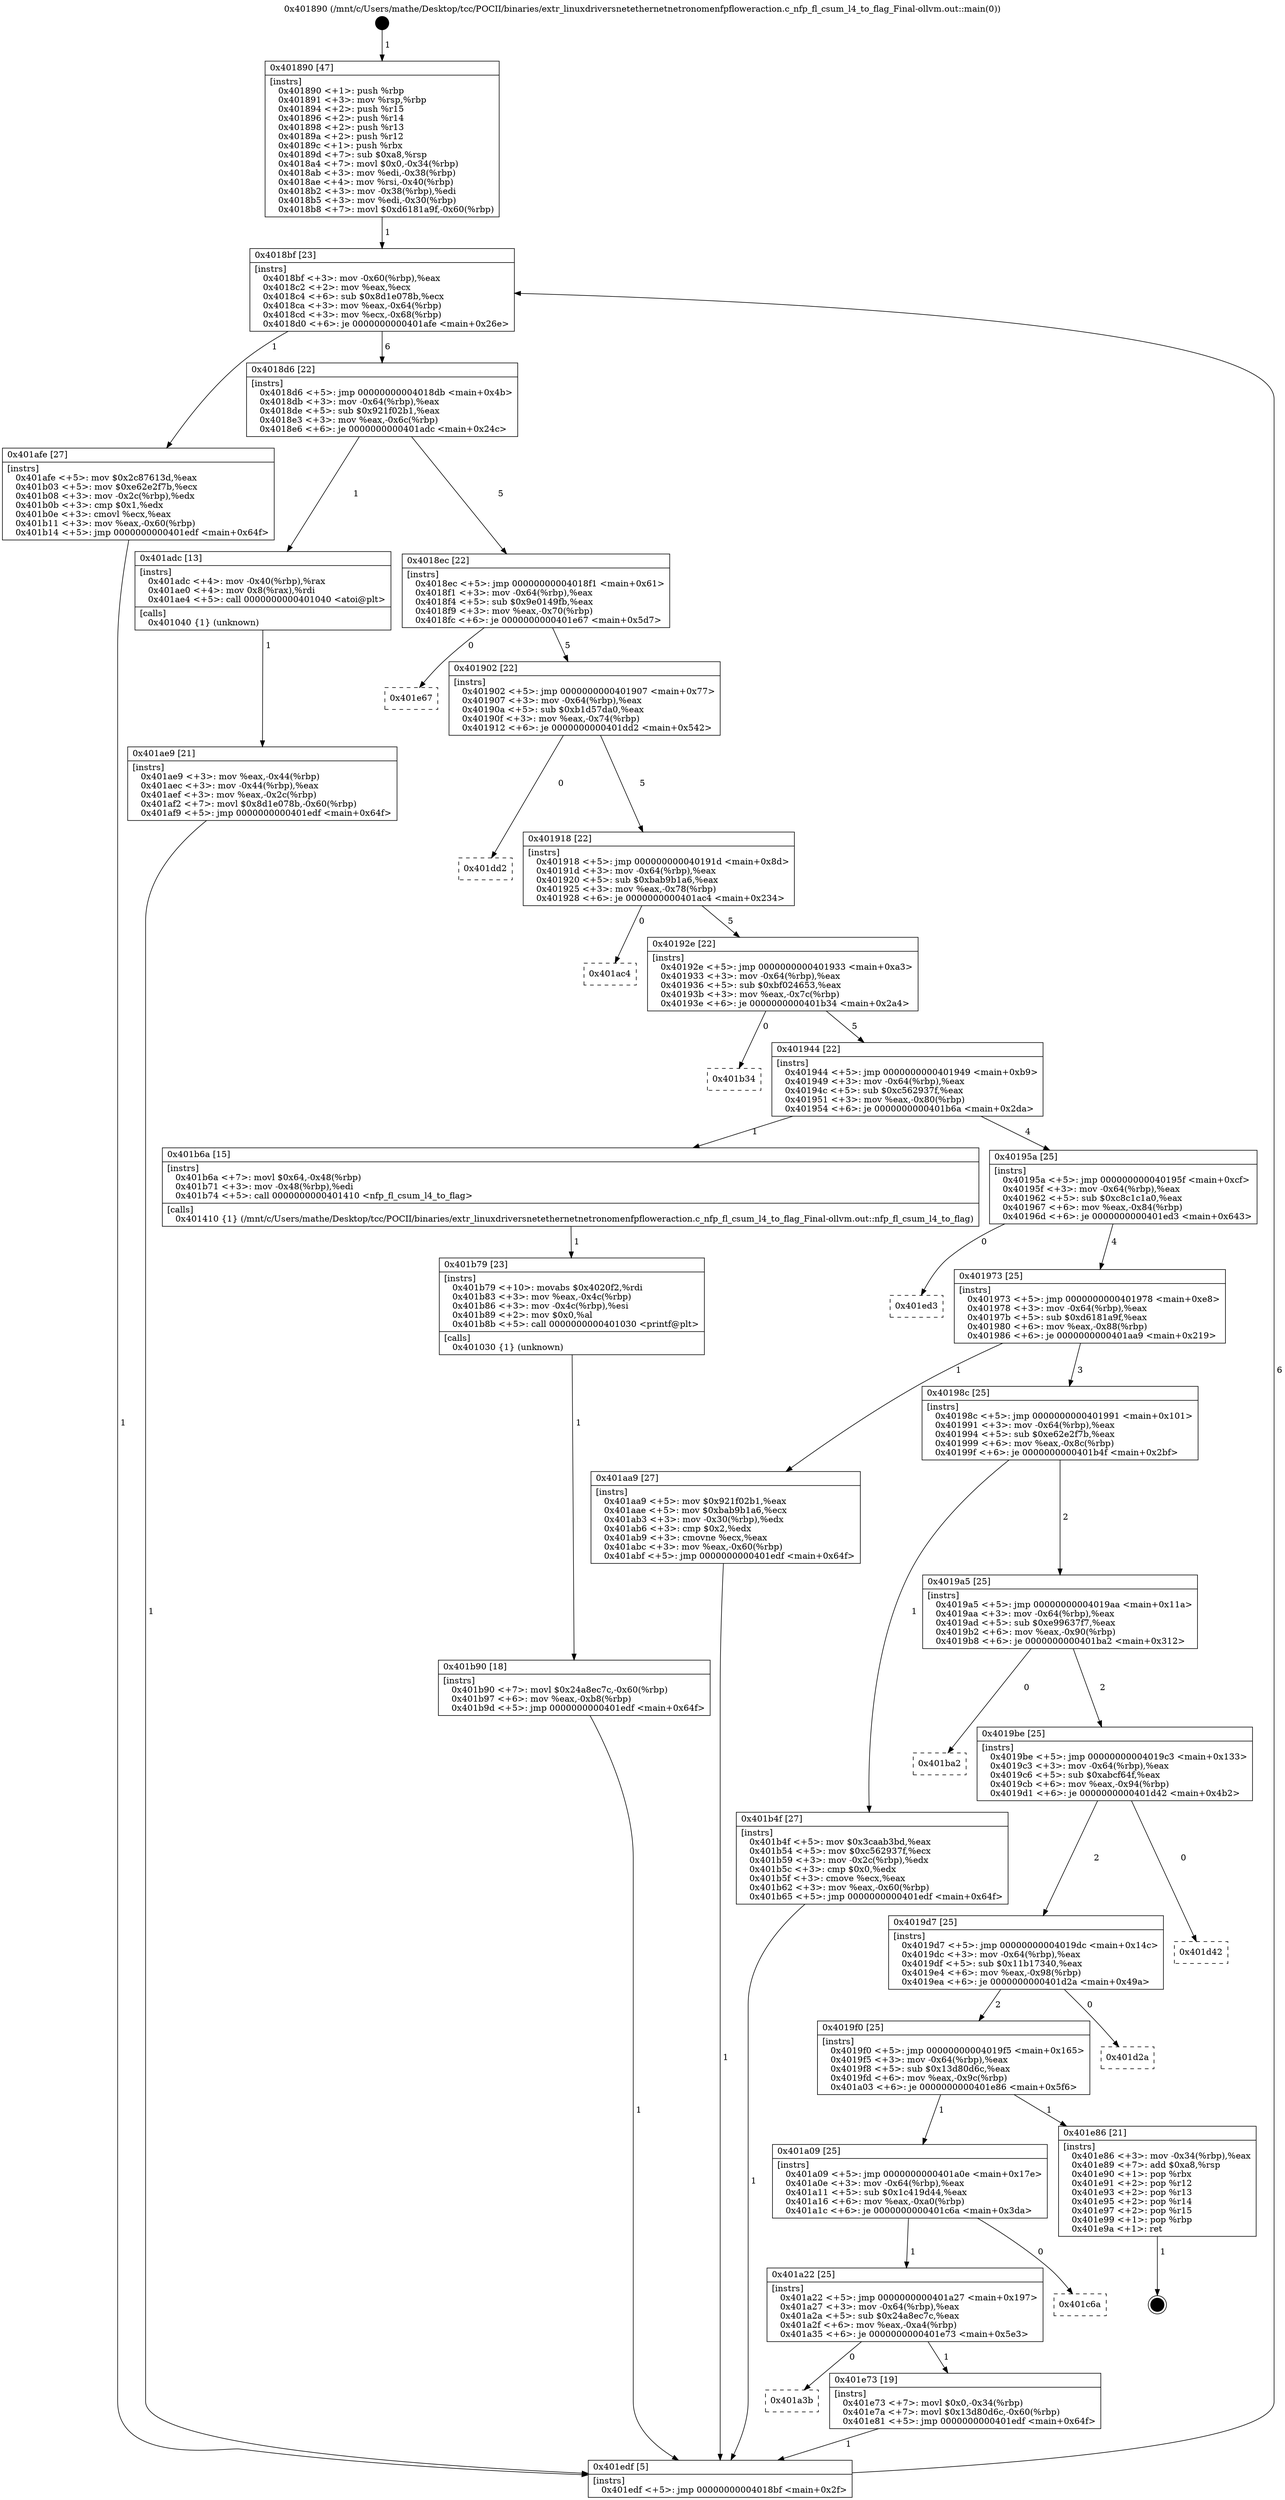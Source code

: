 digraph "0x401890" {
  label = "0x401890 (/mnt/c/Users/mathe/Desktop/tcc/POCII/binaries/extr_linuxdriversnetethernetnetronomenfpfloweraction.c_nfp_fl_csum_l4_to_flag_Final-ollvm.out::main(0))"
  labelloc = "t"
  node[shape=record]

  Entry [label="",width=0.3,height=0.3,shape=circle,fillcolor=black,style=filled]
  "0x4018bf" [label="{
     0x4018bf [23]\l
     | [instrs]\l
     &nbsp;&nbsp;0x4018bf \<+3\>: mov -0x60(%rbp),%eax\l
     &nbsp;&nbsp;0x4018c2 \<+2\>: mov %eax,%ecx\l
     &nbsp;&nbsp;0x4018c4 \<+6\>: sub $0x8d1e078b,%ecx\l
     &nbsp;&nbsp;0x4018ca \<+3\>: mov %eax,-0x64(%rbp)\l
     &nbsp;&nbsp;0x4018cd \<+3\>: mov %ecx,-0x68(%rbp)\l
     &nbsp;&nbsp;0x4018d0 \<+6\>: je 0000000000401afe \<main+0x26e\>\l
  }"]
  "0x401afe" [label="{
     0x401afe [27]\l
     | [instrs]\l
     &nbsp;&nbsp;0x401afe \<+5\>: mov $0x2c87613d,%eax\l
     &nbsp;&nbsp;0x401b03 \<+5\>: mov $0xe62e2f7b,%ecx\l
     &nbsp;&nbsp;0x401b08 \<+3\>: mov -0x2c(%rbp),%edx\l
     &nbsp;&nbsp;0x401b0b \<+3\>: cmp $0x1,%edx\l
     &nbsp;&nbsp;0x401b0e \<+3\>: cmovl %ecx,%eax\l
     &nbsp;&nbsp;0x401b11 \<+3\>: mov %eax,-0x60(%rbp)\l
     &nbsp;&nbsp;0x401b14 \<+5\>: jmp 0000000000401edf \<main+0x64f\>\l
  }"]
  "0x4018d6" [label="{
     0x4018d6 [22]\l
     | [instrs]\l
     &nbsp;&nbsp;0x4018d6 \<+5\>: jmp 00000000004018db \<main+0x4b\>\l
     &nbsp;&nbsp;0x4018db \<+3\>: mov -0x64(%rbp),%eax\l
     &nbsp;&nbsp;0x4018de \<+5\>: sub $0x921f02b1,%eax\l
     &nbsp;&nbsp;0x4018e3 \<+3\>: mov %eax,-0x6c(%rbp)\l
     &nbsp;&nbsp;0x4018e6 \<+6\>: je 0000000000401adc \<main+0x24c\>\l
  }"]
  Exit [label="",width=0.3,height=0.3,shape=circle,fillcolor=black,style=filled,peripheries=2]
  "0x401adc" [label="{
     0x401adc [13]\l
     | [instrs]\l
     &nbsp;&nbsp;0x401adc \<+4\>: mov -0x40(%rbp),%rax\l
     &nbsp;&nbsp;0x401ae0 \<+4\>: mov 0x8(%rax),%rdi\l
     &nbsp;&nbsp;0x401ae4 \<+5\>: call 0000000000401040 \<atoi@plt\>\l
     | [calls]\l
     &nbsp;&nbsp;0x401040 \{1\} (unknown)\l
  }"]
  "0x4018ec" [label="{
     0x4018ec [22]\l
     | [instrs]\l
     &nbsp;&nbsp;0x4018ec \<+5\>: jmp 00000000004018f1 \<main+0x61\>\l
     &nbsp;&nbsp;0x4018f1 \<+3\>: mov -0x64(%rbp),%eax\l
     &nbsp;&nbsp;0x4018f4 \<+5\>: sub $0x9e0149fb,%eax\l
     &nbsp;&nbsp;0x4018f9 \<+3\>: mov %eax,-0x70(%rbp)\l
     &nbsp;&nbsp;0x4018fc \<+6\>: je 0000000000401e67 \<main+0x5d7\>\l
  }"]
  "0x401a3b" [label="{
     0x401a3b\l
  }", style=dashed]
  "0x401e67" [label="{
     0x401e67\l
  }", style=dashed]
  "0x401902" [label="{
     0x401902 [22]\l
     | [instrs]\l
     &nbsp;&nbsp;0x401902 \<+5\>: jmp 0000000000401907 \<main+0x77\>\l
     &nbsp;&nbsp;0x401907 \<+3\>: mov -0x64(%rbp),%eax\l
     &nbsp;&nbsp;0x40190a \<+5\>: sub $0xb1d57da0,%eax\l
     &nbsp;&nbsp;0x40190f \<+3\>: mov %eax,-0x74(%rbp)\l
     &nbsp;&nbsp;0x401912 \<+6\>: je 0000000000401dd2 \<main+0x542\>\l
  }"]
  "0x401e73" [label="{
     0x401e73 [19]\l
     | [instrs]\l
     &nbsp;&nbsp;0x401e73 \<+7\>: movl $0x0,-0x34(%rbp)\l
     &nbsp;&nbsp;0x401e7a \<+7\>: movl $0x13d80d6c,-0x60(%rbp)\l
     &nbsp;&nbsp;0x401e81 \<+5\>: jmp 0000000000401edf \<main+0x64f\>\l
  }"]
  "0x401dd2" [label="{
     0x401dd2\l
  }", style=dashed]
  "0x401918" [label="{
     0x401918 [22]\l
     | [instrs]\l
     &nbsp;&nbsp;0x401918 \<+5\>: jmp 000000000040191d \<main+0x8d\>\l
     &nbsp;&nbsp;0x40191d \<+3\>: mov -0x64(%rbp),%eax\l
     &nbsp;&nbsp;0x401920 \<+5\>: sub $0xbab9b1a6,%eax\l
     &nbsp;&nbsp;0x401925 \<+3\>: mov %eax,-0x78(%rbp)\l
     &nbsp;&nbsp;0x401928 \<+6\>: je 0000000000401ac4 \<main+0x234\>\l
  }"]
  "0x401a22" [label="{
     0x401a22 [25]\l
     | [instrs]\l
     &nbsp;&nbsp;0x401a22 \<+5\>: jmp 0000000000401a27 \<main+0x197\>\l
     &nbsp;&nbsp;0x401a27 \<+3\>: mov -0x64(%rbp),%eax\l
     &nbsp;&nbsp;0x401a2a \<+5\>: sub $0x24a8ec7c,%eax\l
     &nbsp;&nbsp;0x401a2f \<+6\>: mov %eax,-0xa4(%rbp)\l
     &nbsp;&nbsp;0x401a35 \<+6\>: je 0000000000401e73 \<main+0x5e3\>\l
  }"]
  "0x401ac4" [label="{
     0x401ac4\l
  }", style=dashed]
  "0x40192e" [label="{
     0x40192e [22]\l
     | [instrs]\l
     &nbsp;&nbsp;0x40192e \<+5\>: jmp 0000000000401933 \<main+0xa3\>\l
     &nbsp;&nbsp;0x401933 \<+3\>: mov -0x64(%rbp),%eax\l
     &nbsp;&nbsp;0x401936 \<+5\>: sub $0xbf024653,%eax\l
     &nbsp;&nbsp;0x40193b \<+3\>: mov %eax,-0x7c(%rbp)\l
     &nbsp;&nbsp;0x40193e \<+6\>: je 0000000000401b34 \<main+0x2a4\>\l
  }"]
  "0x401c6a" [label="{
     0x401c6a\l
  }", style=dashed]
  "0x401b34" [label="{
     0x401b34\l
  }", style=dashed]
  "0x401944" [label="{
     0x401944 [22]\l
     | [instrs]\l
     &nbsp;&nbsp;0x401944 \<+5\>: jmp 0000000000401949 \<main+0xb9\>\l
     &nbsp;&nbsp;0x401949 \<+3\>: mov -0x64(%rbp),%eax\l
     &nbsp;&nbsp;0x40194c \<+5\>: sub $0xc562937f,%eax\l
     &nbsp;&nbsp;0x401951 \<+3\>: mov %eax,-0x80(%rbp)\l
     &nbsp;&nbsp;0x401954 \<+6\>: je 0000000000401b6a \<main+0x2da\>\l
  }"]
  "0x401a09" [label="{
     0x401a09 [25]\l
     | [instrs]\l
     &nbsp;&nbsp;0x401a09 \<+5\>: jmp 0000000000401a0e \<main+0x17e\>\l
     &nbsp;&nbsp;0x401a0e \<+3\>: mov -0x64(%rbp),%eax\l
     &nbsp;&nbsp;0x401a11 \<+5\>: sub $0x1c419d44,%eax\l
     &nbsp;&nbsp;0x401a16 \<+6\>: mov %eax,-0xa0(%rbp)\l
     &nbsp;&nbsp;0x401a1c \<+6\>: je 0000000000401c6a \<main+0x3da\>\l
  }"]
  "0x401b6a" [label="{
     0x401b6a [15]\l
     | [instrs]\l
     &nbsp;&nbsp;0x401b6a \<+7\>: movl $0x64,-0x48(%rbp)\l
     &nbsp;&nbsp;0x401b71 \<+3\>: mov -0x48(%rbp),%edi\l
     &nbsp;&nbsp;0x401b74 \<+5\>: call 0000000000401410 \<nfp_fl_csum_l4_to_flag\>\l
     | [calls]\l
     &nbsp;&nbsp;0x401410 \{1\} (/mnt/c/Users/mathe/Desktop/tcc/POCII/binaries/extr_linuxdriversnetethernetnetronomenfpfloweraction.c_nfp_fl_csum_l4_to_flag_Final-ollvm.out::nfp_fl_csum_l4_to_flag)\l
  }"]
  "0x40195a" [label="{
     0x40195a [25]\l
     | [instrs]\l
     &nbsp;&nbsp;0x40195a \<+5\>: jmp 000000000040195f \<main+0xcf\>\l
     &nbsp;&nbsp;0x40195f \<+3\>: mov -0x64(%rbp),%eax\l
     &nbsp;&nbsp;0x401962 \<+5\>: sub $0xc8c1c1a0,%eax\l
     &nbsp;&nbsp;0x401967 \<+6\>: mov %eax,-0x84(%rbp)\l
     &nbsp;&nbsp;0x40196d \<+6\>: je 0000000000401ed3 \<main+0x643\>\l
  }"]
  "0x401e86" [label="{
     0x401e86 [21]\l
     | [instrs]\l
     &nbsp;&nbsp;0x401e86 \<+3\>: mov -0x34(%rbp),%eax\l
     &nbsp;&nbsp;0x401e89 \<+7\>: add $0xa8,%rsp\l
     &nbsp;&nbsp;0x401e90 \<+1\>: pop %rbx\l
     &nbsp;&nbsp;0x401e91 \<+2\>: pop %r12\l
     &nbsp;&nbsp;0x401e93 \<+2\>: pop %r13\l
     &nbsp;&nbsp;0x401e95 \<+2\>: pop %r14\l
     &nbsp;&nbsp;0x401e97 \<+2\>: pop %r15\l
     &nbsp;&nbsp;0x401e99 \<+1\>: pop %rbp\l
     &nbsp;&nbsp;0x401e9a \<+1\>: ret\l
  }"]
  "0x401ed3" [label="{
     0x401ed3\l
  }", style=dashed]
  "0x401973" [label="{
     0x401973 [25]\l
     | [instrs]\l
     &nbsp;&nbsp;0x401973 \<+5\>: jmp 0000000000401978 \<main+0xe8\>\l
     &nbsp;&nbsp;0x401978 \<+3\>: mov -0x64(%rbp),%eax\l
     &nbsp;&nbsp;0x40197b \<+5\>: sub $0xd6181a9f,%eax\l
     &nbsp;&nbsp;0x401980 \<+6\>: mov %eax,-0x88(%rbp)\l
     &nbsp;&nbsp;0x401986 \<+6\>: je 0000000000401aa9 \<main+0x219\>\l
  }"]
  "0x4019f0" [label="{
     0x4019f0 [25]\l
     | [instrs]\l
     &nbsp;&nbsp;0x4019f0 \<+5\>: jmp 00000000004019f5 \<main+0x165\>\l
     &nbsp;&nbsp;0x4019f5 \<+3\>: mov -0x64(%rbp),%eax\l
     &nbsp;&nbsp;0x4019f8 \<+5\>: sub $0x13d80d6c,%eax\l
     &nbsp;&nbsp;0x4019fd \<+6\>: mov %eax,-0x9c(%rbp)\l
     &nbsp;&nbsp;0x401a03 \<+6\>: je 0000000000401e86 \<main+0x5f6\>\l
  }"]
  "0x401aa9" [label="{
     0x401aa9 [27]\l
     | [instrs]\l
     &nbsp;&nbsp;0x401aa9 \<+5\>: mov $0x921f02b1,%eax\l
     &nbsp;&nbsp;0x401aae \<+5\>: mov $0xbab9b1a6,%ecx\l
     &nbsp;&nbsp;0x401ab3 \<+3\>: mov -0x30(%rbp),%edx\l
     &nbsp;&nbsp;0x401ab6 \<+3\>: cmp $0x2,%edx\l
     &nbsp;&nbsp;0x401ab9 \<+3\>: cmovne %ecx,%eax\l
     &nbsp;&nbsp;0x401abc \<+3\>: mov %eax,-0x60(%rbp)\l
     &nbsp;&nbsp;0x401abf \<+5\>: jmp 0000000000401edf \<main+0x64f\>\l
  }"]
  "0x40198c" [label="{
     0x40198c [25]\l
     | [instrs]\l
     &nbsp;&nbsp;0x40198c \<+5\>: jmp 0000000000401991 \<main+0x101\>\l
     &nbsp;&nbsp;0x401991 \<+3\>: mov -0x64(%rbp),%eax\l
     &nbsp;&nbsp;0x401994 \<+5\>: sub $0xe62e2f7b,%eax\l
     &nbsp;&nbsp;0x401999 \<+6\>: mov %eax,-0x8c(%rbp)\l
     &nbsp;&nbsp;0x40199f \<+6\>: je 0000000000401b4f \<main+0x2bf\>\l
  }"]
  "0x401edf" [label="{
     0x401edf [5]\l
     | [instrs]\l
     &nbsp;&nbsp;0x401edf \<+5\>: jmp 00000000004018bf \<main+0x2f\>\l
  }"]
  "0x401890" [label="{
     0x401890 [47]\l
     | [instrs]\l
     &nbsp;&nbsp;0x401890 \<+1\>: push %rbp\l
     &nbsp;&nbsp;0x401891 \<+3\>: mov %rsp,%rbp\l
     &nbsp;&nbsp;0x401894 \<+2\>: push %r15\l
     &nbsp;&nbsp;0x401896 \<+2\>: push %r14\l
     &nbsp;&nbsp;0x401898 \<+2\>: push %r13\l
     &nbsp;&nbsp;0x40189a \<+2\>: push %r12\l
     &nbsp;&nbsp;0x40189c \<+1\>: push %rbx\l
     &nbsp;&nbsp;0x40189d \<+7\>: sub $0xa8,%rsp\l
     &nbsp;&nbsp;0x4018a4 \<+7\>: movl $0x0,-0x34(%rbp)\l
     &nbsp;&nbsp;0x4018ab \<+3\>: mov %edi,-0x38(%rbp)\l
     &nbsp;&nbsp;0x4018ae \<+4\>: mov %rsi,-0x40(%rbp)\l
     &nbsp;&nbsp;0x4018b2 \<+3\>: mov -0x38(%rbp),%edi\l
     &nbsp;&nbsp;0x4018b5 \<+3\>: mov %edi,-0x30(%rbp)\l
     &nbsp;&nbsp;0x4018b8 \<+7\>: movl $0xd6181a9f,-0x60(%rbp)\l
  }"]
  "0x401ae9" [label="{
     0x401ae9 [21]\l
     | [instrs]\l
     &nbsp;&nbsp;0x401ae9 \<+3\>: mov %eax,-0x44(%rbp)\l
     &nbsp;&nbsp;0x401aec \<+3\>: mov -0x44(%rbp),%eax\l
     &nbsp;&nbsp;0x401aef \<+3\>: mov %eax,-0x2c(%rbp)\l
     &nbsp;&nbsp;0x401af2 \<+7\>: movl $0x8d1e078b,-0x60(%rbp)\l
     &nbsp;&nbsp;0x401af9 \<+5\>: jmp 0000000000401edf \<main+0x64f\>\l
  }"]
  "0x401d2a" [label="{
     0x401d2a\l
  }", style=dashed]
  "0x401b4f" [label="{
     0x401b4f [27]\l
     | [instrs]\l
     &nbsp;&nbsp;0x401b4f \<+5\>: mov $0x3caab3bd,%eax\l
     &nbsp;&nbsp;0x401b54 \<+5\>: mov $0xc562937f,%ecx\l
     &nbsp;&nbsp;0x401b59 \<+3\>: mov -0x2c(%rbp),%edx\l
     &nbsp;&nbsp;0x401b5c \<+3\>: cmp $0x0,%edx\l
     &nbsp;&nbsp;0x401b5f \<+3\>: cmove %ecx,%eax\l
     &nbsp;&nbsp;0x401b62 \<+3\>: mov %eax,-0x60(%rbp)\l
     &nbsp;&nbsp;0x401b65 \<+5\>: jmp 0000000000401edf \<main+0x64f\>\l
  }"]
  "0x4019a5" [label="{
     0x4019a5 [25]\l
     | [instrs]\l
     &nbsp;&nbsp;0x4019a5 \<+5\>: jmp 00000000004019aa \<main+0x11a\>\l
     &nbsp;&nbsp;0x4019aa \<+3\>: mov -0x64(%rbp),%eax\l
     &nbsp;&nbsp;0x4019ad \<+5\>: sub $0xe99637f7,%eax\l
     &nbsp;&nbsp;0x4019b2 \<+6\>: mov %eax,-0x90(%rbp)\l
     &nbsp;&nbsp;0x4019b8 \<+6\>: je 0000000000401ba2 \<main+0x312\>\l
  }"]
  "0x401b79" [label="{
     0x401b79 [23]\l
     | [instrs]\l
     &nbsp;&nbsp;0x401b79 \<+10\>: movabs $0x4020f2,%rdi\l
     &nbsp;&nbsp;0x401b83 \<+3\>: mov %eax,-0x4c(%rbp)\l
     &nbsp;&nbsp;0x401b86 \<+3\>: mov -0x4c(%rbp),%esi\l
     &nbsp;&nbsp;0x401b89 \<+2\>: mov $0x0,%al\l
     &nbsp;&nbsp;0x401b8b \<+5\>: call 0000000000401030 \<printf@plt\>\l
     | [calls]\l
     &nbsp;&nbsp;0x401030 \{1\} (unknown)\l
  }"]
  "0x401b90" [label="{
     0x401b90 [18]\l
     | [instrs]\l
     &nbsp;&nbsp;0x401b90 \<+7\>: movl $0x24a8ec7c,-0x60(%rbp)\l
     &nbsp;&nbsp;0x401b97 \<+6\>: mov %eax,-0xb8(%rbp)\l
     &nbsp;&nbsp;0x401b9d \<+5\>: jmp 0000000000401edf \<main+0x64f\>\l
  }"]
  "0x4019d7" [label="{
     0x4019d7 [25]\l
     | [instrs]\l
     &nbsp;&nbsp;0x4019d7 \<+5\>: jmp 00000000004019dc \<main+0x14c\>\l
     &nbsp;&nbsp;0x4019dc \<+3\>: mov -0x64(%rbp),%eax\l
     &nbsp;&nbsp;0x4019df \<+5\>: sub $0x11b17340,%eax\l
     &nbsp;&nbsp;0x4019e4 \<+6\>: mov %eax,-0x98(%rbp)\l
     &nbsp;&nbsp;0x4019ea \<+6\>: je 0000000000401d2a \<main+0x49a\>\l
  }"]
  "0x401ba2" [label="{
     0x401ba2\l
  }", style=dashed]
  "0x4019be" [label="{
     0x4019be [25]\l
     | [instrs]\l
     &nbsp;&nbsp;0x4019be \<+5\>: jmp 00000000004019c3 \<main+0x133\>\l
     &nbsp;&nbsp;0x4019c3 \<+3\>: mov -0x64(%rbp),%eax\l
     &nbsp;&nbsp;0x4019c6 \<+5\>: sub $0xabcf64f,%eax\l
     &nbsp;&nbsp;0x4019cb \<+6\>: mov %eax,-0x94(%rbp)\l
     &nbsp;&nbsp;0x4019d1 \<+6\>: je 0000000000401d42 \<main+0x4b2\>\l
  }"]
  "0x401d42" [label="{
     0x401d42\l
  }", style=dashed]
  Entry -> "0x401890" [label=" 1"]
  "0x4018bf" -> "0x401afe" [label=" 1"]
  "0x4018bf" -> "0x4018d6" [label=" 6"]
  "0x401e86" -> Exit [label=" 1"]
  "0x4018d6" -> "0x401adc" [label=" 1"]
  "0x4018d6" -> "0x4018ec" [label=" 5"]
  "0x401e73" -> "0x401edf" [label=" 1"]
  "0x4018ec" -> "0x401e67" [label=" 0"]
  "0x4018ec" -> "0x401902" [label=" 5"]
  "0x401a22" -> "0x401a3b" [label=" 0"]
  "0x401902" -> "0x401dd2" [label=" 0"]
  "0x401902" -> "0x401918" [label=" 5"]
  "0x401a22" -> "0x401e73" [label=" 1"]
  "0x401918" -> "0x401ac4" [label=" 0"]
  "0x401918" -> "0x40192e" [label=" 5"]
  "0x401a09" -> "0x401a22" [label=" 1"]
  "0x40192e" -> "0x401b34" [label=" 0"]
  "0x40192e" -> "0x401944" [label=" 5"]
  "0x401a09" -> "0x401c6a" [label=" 0"]
  "0x401944" -> "0x401b6a" [label=" 1"]
  "0x401944" -> "0x40195a" [label=" 4"]
  "0x4019f0" -> "0x401a09" [label=" 1"]
  "0x40195a" -> "0x401ed3" [label=" 0"]
  "0x40195a" -> "0x401973" [label=" 4"]
  "0x4019f0" -> "0x401e86" [label=" 1"]
  "0x401973" -> "0x401aa9" [label=" 1"]
  "0x401973" -> "0x40198c" [label=" 3"]
  "0x401aa9" -> "0x401edf" [label=" 1"]
  "0x401890" -> "0x4018bf" [label=" 1"]
  "0x401edf" -> "0x4018bf" [label=" 6"]
  "0x401adc" -> "0x401ae9" [label=" 1"]
  "0x401ae9" -> "0x401edf" [label=" 1"]
  "0x401afe" -> "0x401edf" [label=" 1"]
  "0x4019d7" -> "0x4019f0" [label=" 2"]
  "0x40198c" -> "0x401b4f" [label=" 1"]
  "0x40198c" -> "0x4019a5" [label=" 2"]
  "0x401b4f" -> "0x401edf" [label=" 1"]
  "0x401b6a" -> "0x401b79" [label=" 1"]
  "0x401b79" -> "0x401b90" [label=" 1"]
  "0x401b90" -> "0x401edf" [label=" 1"]
  "0x4019d7" -> "0x401d2a" [label=" 0"]
  "0x4019a5" -> "0x401ba2" [label=" 0"]
  "0x4019a5" -> "0x4019be" [label=" 2"]
  "0x4019be" -> "0x4019d7" [label=" 2"]
  "0x4019be" -> "0x401d42" [label=" 0"]
}
